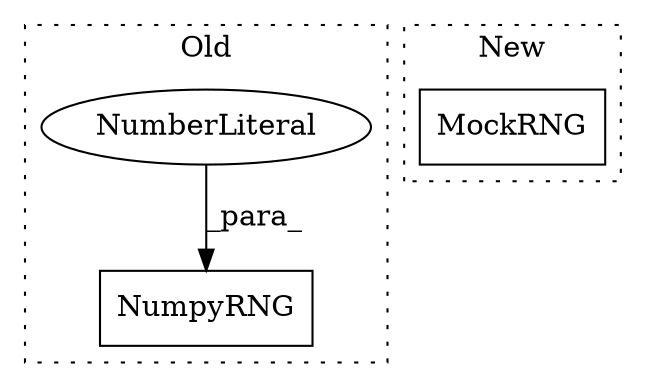 digraph G {
subgraph cluster0 {
1 [label="NumpyRNG" a="32" s="4300,4310" l="9,1" shape="box"];
3 [label="NumberLiteral" a="34" s="4309" l="1" shape="ellipse"];
label = "Old";
style="dotted";
}
subgraph cluster1 {
2 [label="MockRNG" a="32" s="4297" l="9" shape="box"];
label = "New";
style="dotted";
}
3 -> 1 [label="_para_"];
}